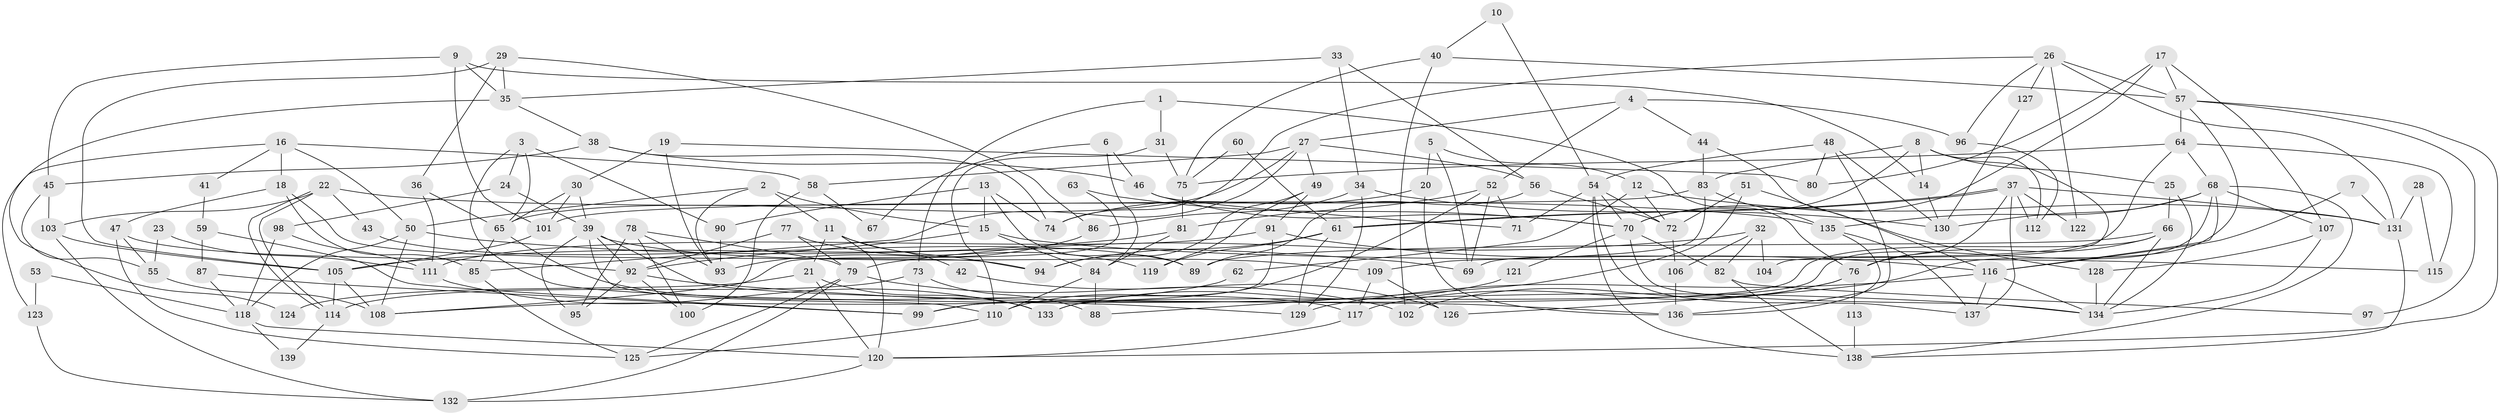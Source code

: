 // Generated by graph-tools (version 1.1) at 2025/51/03/09/25 04:51:40]
// undirected, 139 vertices, 278 edges
graph export_dot {
graph [start="1"]
  node [color=gray90,style=filled];
  1;
  2;
  3;
  4;
  5;
  6;
  7;
  8;
  9;
  10;
  11;
  12;
  13;
  14;
  15;
  16;
  17;
  18;
  19;
  20;
  21;
  22;
  23;
  24;
  25;
  26;
  27;
  28;
  29;
  30;
  31;
  32;
  33;
  34;
  35;
  36;
  37;
  38;
  39;
  40;
  41;
  42;
  43;
  44;
  45;
  46;
  47;
  48;
  49;
  50;
  51;
  52;
  53;
  54;
  55;
  56;
  57;
  58;
  59;
  60;
  61;
  62;
  63;
  64;
  65;
  66;
  67;
  68;
  69;
  70;
  71;
  72;
  73;
  74;
  75;
  76;
  77;
  78;
  79;
  80;
  81;
  82;
  83;
  84;
  85;
  86;
  87;
  88;
  89;
  90;
  91;
  92;
  93;
  94;
  95;
  96;
  97;
  98;
  99;
  100;
  101;
  102;
  103;
  104;
  105;
  106;
  107;
  108;
  109;
  110;
  111;
  112;
  113;
  114;
  115;
  116;
  117;
  118;
  119;
  120;
  121;
  122;
  123;
  124;
  125;
  126;
  127;
  128;
  129;
  130;
  131;
  132;
  133;
  134;
  135;
  136;
  137;
  138;
  139;
  1 -- 31;
  1 -- 73;
  1 -- 76;
  2 -- 11;
  2 -- 50;
  2 -- 15;
  2 -- 93;
  3 -- 65;
  3 -- 24;
  3 -- 90;
  3 -- 129;
  4 -- 27;
  4 -- 44;
  4 -- 52;
  4 -- 96;
  5 -- 69;
  5 -- 20;
  5 -- 12;
  6 -- 84;
  6 -- 46;
  6 -- 67;
  7 -- 131;
  7 -- 116;
  8 -- 70;
  8 -- 25;
  8 -- 14;
  8 -- 83;
  8 -- 104;
  8 -- 112;
  9 -- 101;
  9 -- 14;
  9 -- 35;
  9 -- 45;
  10 -- 40;
  10 -- 54;
  11 -- 94;
  11 -- 120;
  11 -- 21;
  11 -- 42;
  12 -- 72;
  12 -- 62;
  12 -- 131;
  13 -- 90;
  13 -- 15;
  13 -- 74;
  13 -- 89;
  14 -- 130;
  15 -- 92;
  15 -- 84;
  15 -- 115;
  16 -- 58;
  16 -- 18;
  16 -- 41;
  16 -- 50;
  16 -- 123;
  17 -- 80;
  17 -- 107;
  17 -- 57;
  17 -- 70;
  18 -- 47;
  18 -- 94;
  18 -- 85;
  19 -- 30;
  19 -- 93;
  19 -- 80;
  20 -- 136;
  20 -- 74;
  21 -- 120;
  21 -- 124;
  21 -- 133;
  22 -- 114;
  22 -- 114;
  22 -- 135;
  22 -- 43;
  22 -- 103;
  23 -- 55;
  23 -- 111;
  24 -- 39;
  24 -- 98;
  25 -- 134;
  25 -- 66;
  26 -- 96;
  26 -- 131;
  26 -- 57;
  26 -- 74;
  26 -- 122;
  26 -- 127;
  27 -- 85;
  27 -- 65;
  27 -- 49;
  27 -- 56;
  27 -- 58;
  28 -- 131;
  28 -- 115;
  29 -- 36;
  29 -- 35;
  29 -- 86;
  29 -- 105;
  30 -- 65;
  30 -- 39;
  30 -- 101;
  31 -- 75;
  31 -- 110;
  32 -- 82;
  32 -- 106;
  32 -- 79;
  32 -- 104;
  33 -- 56;
  33 -- 35;
  33 -- 34;
  34 -- 129;
  34 -- 86;
  34 -- 130;
  35 -- 38;
  35 -- 124;
  36 -- 65;
  36 -- 111;
  37 -- 61;
  37 -- 61;
  37 -- 76;
  37 -- 112;
  37 -- 122;
  37 -- 131;
  37 -- 137;
  38 -- 45;
  38 -- 74;
  38 -- 46;
  39 -- 110;
  39 -- 136;
  39 -- 92;
  39 -- 95;
  39 -- 109;
  40 -- 75;
  40 -- 57;
  40 -- 102;
  41 -- 59;
  42 -- 126;
  43 -- 89;
  44 -- 83;
  44 -- 116;
  45 -- 103;
  45 -- 55;
  46 -- 70;
  46 -- 71;
  47 -- 92;
  47 -- 55;
  47 -- 125;
  48 -- 130;
  48 -- 54;
  48 -- 80;
  48 -- 136;
  49 -- 119;
  49 -- 91;
  49 -- 94;
  50 -- 69;
  50 -- 108;
  50 -- 118;
  51 -- 72;
  51 -- 128;
  51 -- 88;
  52 -- 71;
  52 -- 69;
  52 -- 81;
  52 -- 110;
  53 -- 123;
  53 -- 118;
  54 -- 137;
  54 -- 70;
  54 -- 71;
  54 -- 72;
  54 -- 138;
  55 -- 108;
  56 -- 89;
  56 -- 72;
  57 -- 64;
  57 -- 97;
  57 -- 120;
  57 -- 126;
  58 -- 100;
  58 -- 67;
  59 -- 99;
  59 -- 87;
  60 -- 75;
  60 -- 61;
  61 -- 129;
  61 -- 94;
  61 -- 119;
  62 -- 108;
  63 -- 108;
  63 -- 70;
  64 -- 68;
  64 -- 69;
  64 -- 75;
  64 -- 115;
  65 -- 117;
  65 -- 85;
  66 -- 76;
  66 -- 99;
  66 -- 89;
  66 -- 134;
  68 -- 138;
  68 -- 116;
  68 -- 107;
  68 -- 130;
  68 -- 133;
  68 -- 135;
  70 -- 134;
  70 -- 82;
  70 -- 121;
  72 -- 106;
  73 -- 88;
  73 -- 114;
  73 -- 99;
  75 -- 81;
  76 -- 102;
  76 -- 113;
  76 -- 117;
  77 -- 92;
  77 -- 79;
  77 -- 119;
  78 -- 79;
  78 -- 93;
  78 -- 95;
  78 -- 100;
  79 -- 125;
  79 -- 102;
  79 -- 132;
  81 -- 105;
  81 -- 84;
  82 -- 138;
  82 -- 97;
  83 -- 101;
  83 -- 109;
  83 -- 135;
  84 -- 88;
  84 -- 110;
  85 -- 125;
  86 -- 93;
  87 -- 118;
  87 -- 99;
  90 -- 93;
  91 -- 116;
  91 -- 99;
  91 -- 111;
  92 -- 95;
  92 -- 100;
  92 -- 134;
  96 -- 112;
  98 -- 118;
  98 -- 111;
  101 -- 105;
  103 -- 132;
  103 -- 105;
  105 -- 108;
  105 -- 114;
  106 -- 136;
  107 -- 134;
  107 -- 128;
  109 -- 117;
  109 -- 126;
  110 -- 125;
  111 -- 133;
  113 -- 138;
  114 -- 139;
  116 -- 137;
  116 -- 134;
  116 -- 129;
  117 -- 120;
  118 -- 120;
  118 -- 139;
  120 -- 132;
  121 -- 133;
  123 -- 132;
  127 -- 130;
  128 -- 134;
  131 -- 138;
  135 -- 136;
  135 -- 137;
}
